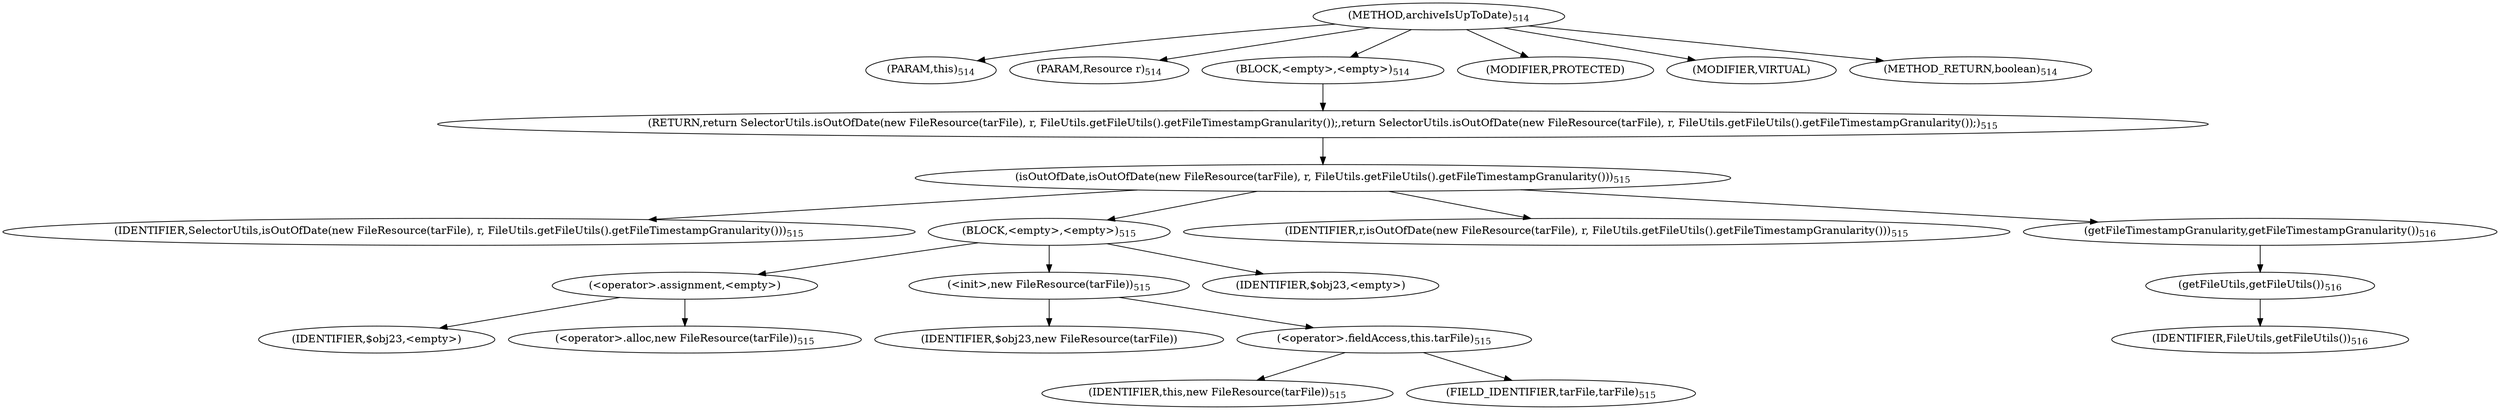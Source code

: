 digraph "archiveIsUpToDate" {  
"1123" [label = <(METHOD,archiveIsUpToDate)<SUB>514</SUB>> ]
"1124" [label = <(PARAM,this)<SUB>514</SUB>> ]
"1125" [label = <(PARAM,Resource r)<SUB>514</SUB>> ]
"1126" [label = <(BLOCK,&lt;empty&gt;,&lt;empty&gt;)<SUB>514</SUB>> ]
"1127" [label = <(RETURN,return SelectorUtils.isOutOfDate(new FileResource(tarFile), r, FileUtils.getFileUtils().getFileTimestampGranularity());,return SelectorUtils.isOutOfDate(new FileResource(tarFile), r, FileUtils.getFileUtils().getFileTimestampGranularity());)<SUB>515</SUB>> ]
"1128" [label = <(isOutOfDate,isOutOfDate(new FileResource(tarFile), r, FileUtils.getFileUtils().getFileTimestampGranularity()))<SUB>515</SUB>> ]
"1129" [label = <(IDENTIFIER,SelectorUtils,isOutOfDate(new FileResource(tarFile), r, FileUtils.getFileUtils().getFileTimestampGranularity()))<SUB>515</SUB>> ]
"1130" [label = <(BLOCK,&lt;empty&gt;,&lt;empty&gt;)<SUB>515</SUB>> ]
"1131" [label = <(&lt;operator&gt;.assignment,&lt;empty&gt;)> ]
"1132" [label = <(IDENTIFIER,$obj23,&lt;empty&gt;)> ]
"1133" [label = <(&lt;operator&gt;.alloc,new FileResource(tarFile))<SUB>515</SUB>> ]
"1134" [label = <(&lt;init&gt;,new FileResource(tarFile))<SUB>515</SUB>> ]
"1135" [label = <(IDENTIFIER,$obj23,new FileResource(tarFile))> ]
"1136" [label = <(&lt;operator&gt;.fieldAccess,this.tarFile)<SUB>515</SUB>> ]
"1137" [label = <(IDENTIFIER,this,new FileResource(tarFile))<SUB>515</SUB>> ]
"1138" [label = <(FIELD_IDENTIFIER,tarFile,tarFile)<SUB>515</SUB>> ]
"1139" [label = <(IDENTIFIER,$obj23,&lt;empty&gt;)> ]
"1140" [label = <(IDENTIFIER,r,isOutOfDate(new FileResource(tarFile), r, FileUtils.getFileUtils().getFileTimestampGranularity()))<SUB>515</SUB>> ]
"1141" [label = <(getFileTimestampGranularity,getFileTimestampGranularity())<SUB>516</SUB>> ]
"1142" [label = <(getFileUtils,getFileUtils())<SUB>516</SUB>> ]
"1143" [label = <(IDENTIFIER,FileUtils,getFileUtils())<SUB>516</SUB>> ]
"1144" [label = <(MODIFIER,PROTECTED)> ]
"1145" [label = <(MODIFIER,VIRTUAL)> ]
"1146" [label = <(METHOD_RETURN,boolean)<SUB>514</SUB>> ]
  "1123" -> "1124" 
  "1123" -> "1125" 
  "1123" -> "1126" 
  "1123" -> "1144" 
  "1123" -> "1145" 
  "1123" -> "1146" 
  "1126" -> "1127" 
  "1127" -> "1128" 
  "1128" -> "1129" 
  "1128" -> "1130" 
  "1128" -> "1140" 
  "1128" -> "1141" 
  "1130" -> "1131" 
  "1130" -> "1134" 
  "1130" -> "1139" 
  "1131" -> "1132" 
  "1131" -> "1133" 
  "1134" -> "1135" 
  "1134" -> "1136" 
  "1136" -> "1137" 
  "1136" -> "1138" 
  "1141" -> "1142" 
  "1142" -> "1143" 
}
